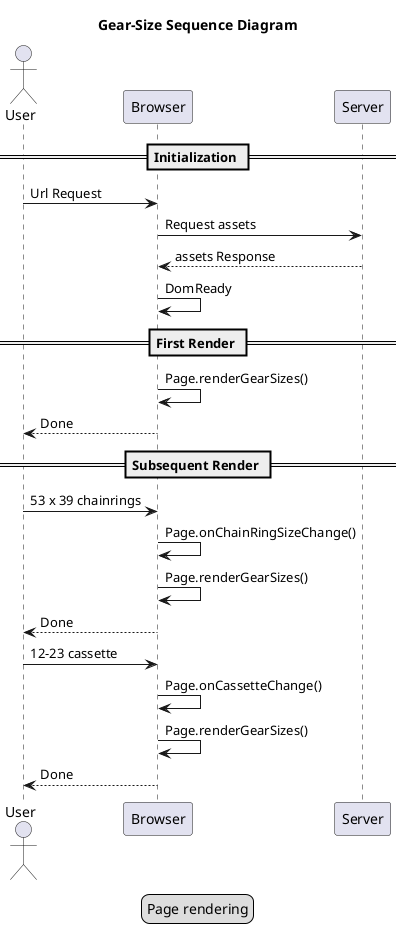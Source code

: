 @startuml
Title: Gear-Size Sequence Diagram
actor User
== Initialization ==
User -> Browser: Url Request
Browser -> Server: Request assets
Server --> Browser: assets Response
Browser -> Browser:DomReady

== First Render ==
Browser -> Browser: Page.renderGearSizes()
Browser --> User: Done
== Subsequent Render ==
User -> Browser : 53 x 39 chainrings
Browser -> Browser : Page.onChainRingSizeChange()
Browser -> Browser: Page.renderGearSizes()
Browser --> User: Done
User -> Browser : 12-23 cassette
Browser -> Browser : Page.onCassetteChange()
Browser -> Browser: Page.renderGearSizes()
Browser --> User: Done
legend
Page rendering
endlegend
@enduml
